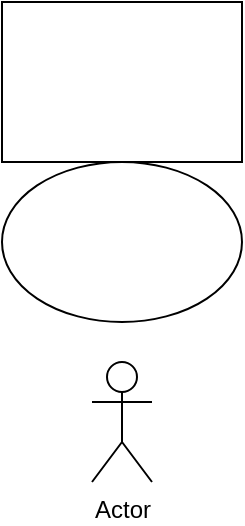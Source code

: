 <mxfile version="14.2.4" type="embed">
    <diagram id="uWDKREeXU35VuE-Xf6mN" name="第 1 页">
        <mxGraphModel dx="481" dy="614" grid="1" gridSize="10" guides="1" tooltips="1" connect="1" arrows="1" fold="1" page="1" pageScale="1" pageWidth="827" pageHeight="1169" math="0" shadow="0">
            <root>
                <mxCell id="0"/>
                <mxCell id="1" parent="0"/>
                <mxCell id="2" value="" style="rounded=0;whiteSpace=wrap;html=1;" parent="1" vertex="1">
                    <mxGeometry x="210" y="130" width="120" height="80" as="geometry"/>
                </mxCell>
                <mxCell id="4" value="" style="ellipse;whiteSpace=wrap;html=1;" parent="1" vertex="1">
                    <mxGeometry x="210" y="210" width="120" height="80" as="geometry"/>
                </mxCell>
                <mxCell id="6" value="Actor" style="shape=umlActor;verticalLabelPosition=bottom;verticalAlign=top;html=1;outlineConnect=0;" parent="1" vertex="1">
                    <mxGeometry x="255" y="310" width="30" height="60" as="geometry"/>
                </mxCell>
            </root>
        </mxGraphModel>
    </diagram>
</mxfile>